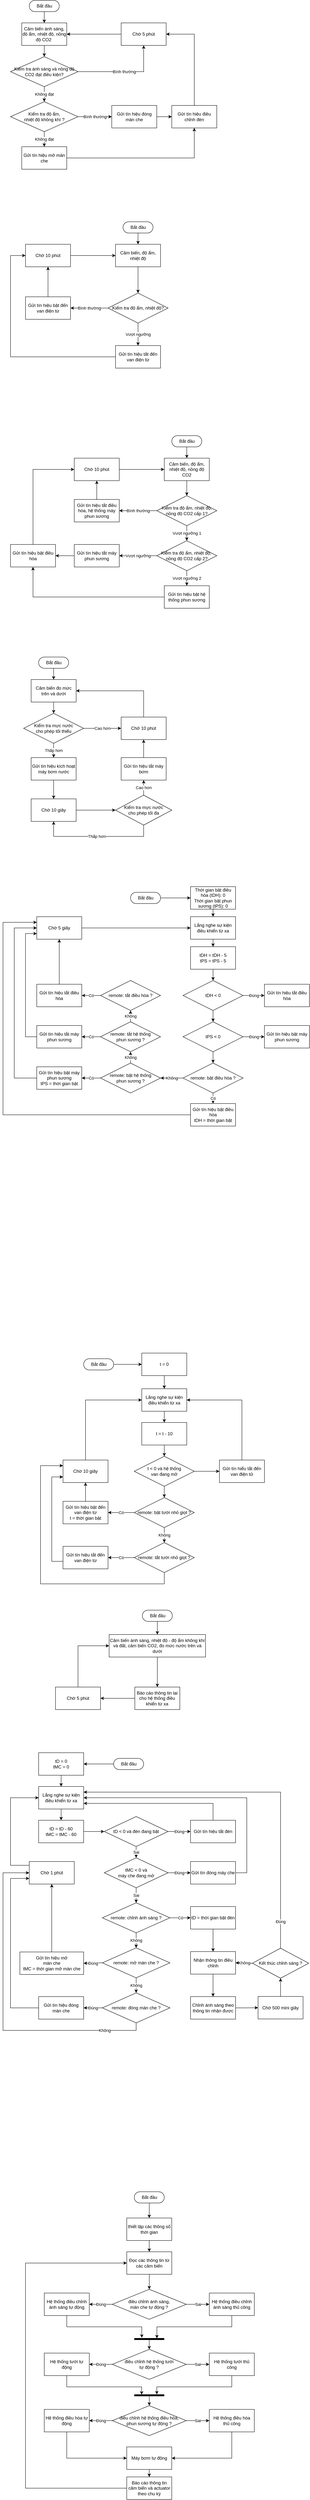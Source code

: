 <mxfile version="14.6.9" type="github">
  <diagram id="anuXyuavmqjR2wPOfA69" name="Page-1">
    <mxGraphModel dx="1021" dy="540" grid="1" gridSize="10" guides="1" tooltips="1" connect="1" arrows="1" fold="1" page="1" pageScale="1" pageWidth="827" pageHeight="1169" math="0" shadow="0">
      <root>
        <mxCell id="0" />
        <mxCell id="1" parent="0" />
        <mxCell id="B6U_4YluaV11gysAg7g0-4" value="" style="edgeStyle=orthogonalEdgeStyle;rounded=0;orthogonalLoop=1;jettySize=auto;html=1;" parent="1" source="B6U_4YluaV11gysAg7g0-2" target="B6U_4YluaV11gysAg7g0-3" edge="1">
          <mxGeometry relative="1" as="geometry" />
        </mxCell>
        <mxCell id="B6U_4YluaV11gysAg7g0-2" value="Bắt đầu" style="html=1;dashed=0;whitespace=wrap;shape=mxgraph.dfd.start" parent="1" vertex="1">
          <mxGeometry x="80" y="60" width="80" height="30" as="geometry" />
        </mxCell>
        <mxCell id="B6U_4YluaV11gysAg7g0-23" value="" style="edgeStyle=orthogonalEdgeStyle;rounded=0;orthogonalLoop=1;jettySize=auto;html=1;" parent="1" source="B6U_4YluaV11gysAg7g0-3" target="B6U_4YluaV11gysAg7g0-22" edge="1">
          <mxGeometry relative="1" as="geometry" />
        </mxCell>
        <mxCell id="B6U_4YluaV11gysAg7g0-3" value="Cảm biến ánh sáng, độ ẩm, nhiệt độ, nồng độ CO2&amp;nbsp;" style="whiteSpace=wrap;html=1;dashed=0;" parent="1" vertex="1">
          <mxGeometry x="60" y="120" width="120" height="60" as="geometry" />
        </mxCell>
        <mxCell id="B6U_4YluaV11gysAg7g0-16" value="Không đạt" style="edgeStyle=orthogonalEdgeStyle;rounded=0;orthogonalLoop=1;jettySize=auto;html=1;" parent="1" source="B6U_4YluaV11gysAg7g0-11" target="B6U_4YluaV11gysAg7g0-15" edge="1">
          <mxGeometry relative="1" as="geometry" />
        </mxCell>
        <mxCell id="odV56k7f0674jb8AGiHk-58" value="Bình thường" style="edgeStyle=orthogonalEdgeStyle;rounded=0;orthogonalLoop=1;jettySize=auto;html=1;" edge="1" parent="1" source="B6U_4YluaV11gysAg7g0-11" target="B6U_4YluaV11gysAg7g0-13">
          <mxGeometry relative="1" as="geometry" />
        </mxCell>
        <mxCell id="B6U_4YluaV11gysAg7g0-11" value="Kiểm tra độ ẩm, &lt;br&gt;nhiệt độ không khí ?" style="rhombus;whiteSpace=wrap;html=1;dashed=0;" parent="1" vertex="1">
          <mxGeometry x="30" y="330" width="180" height="80" as="geometry" />
        </mxCell>
        <mxCell id="odV56k7f0674jb8AGiHk-59" value="" style="edgeStyle=orthogonalEdgeStyle;rounded=0;orthogonalLoop=1;jettySize=auto;html=1;" edge="1" parent="1" source="B6U_4YluaV11gysAg7g0-13" target="B6U_4YluaV11gysAg7g0-24">
          <mxGeometry relative="1" as="geometry" />
        </mxCell>
        <mxCell id="B6U_4YluaV11gysAg7g0-13" value="Gửi tín hiệu đóng màn che" style="whiteSpace=wrap;html=1;dashed=0;" parent="1" vertex="1">
          <mxGeometry x="299.97" y="340" width="120" height="60" as="geometry" />
        </mxCell>
        <mxCell id="odV56k7f0674jb8AGiHk-55" style="edgeStyle=orthogonalEdgeStyle;rounded=0;orthogonalLoop=1;jettySize=auto;html=1;entryX=0.5;entryY=1;entryDx=0;entryDy=0;" edge="1" parent="1" source="B6U_4YluaV11gysAg7g0-15" target="B6U_4YluaV11gysAg7g0-24">
          <mxGeometry relative="1" as="geometry" />
        </mxCell>
        <mxCell id="B6U_4YluaV11gysAg7g0-15" value="Gửi tín hiệu mở màn che" style="whiteSpace=wrap;html=1;dashed=0;" parent="1" vertex="1">
          <mxGeometry x="60" y="450" width="120" height="60" as="geometry" />
        </mxCell>
        <mxCell id="B6U_4YluaV11gysAg7g0-29" value="Không đạt" style="edgeStyle=orthogonalEdgeStyle;rounded=0;orthogonalLoop=1;jettySize=auto;html=1;entryX=0.5;entryY=0;entryDx=0;entryDy=0;" parent="1" source="B6U_4YluaV11gysAg7g0-22" target="B6U_4YluaV11gysAg7g0-11" edge="1">
          <mxGeometry relative="1" as="geometry" />
        </mxCell>
        <mxCell id="odV56k7f0674jb8AGiHk-53" value="Bình thường" style="edgeStyle=orthogonalEdgeStyle;rounded=0;orthogonalLoop=1;jettySize=auto;html=1;" edge="1" parent="1" source="B6U_4YluaV11gysAg7g0-22" target="B6U_4YluaV11gysAg7g0-26">
          <mxGeometry relative="1" as="geometry">
            <Array as="points">
              <mxPoint x="385" y="250" />
            </Array>
          </mxGeometry>
        </mxCell>
        <mxCell id="B6U_4YluaV11gysAg7g0-22" value="Kiểm tra ánh sáng và&amp;nbsp;nồng độ CO2&amp;nbsp;đạt điều kiện?" style="rhombus;whiteSpace=wrap;html=1;dashed=0;" parent="1" vertex="1">
          <mxGeometry x="30" y="210" width="180" height="80" as="geometry" />
        </mxCell>
        <mxCell id="odV56k7f0674jb8AGiHk-60" style="edgeStyle=orthogonalEdgeStyle;rounded=0;orthogonalLoop=1;jettySize=auto;html=1;entryX=1;entryY=0.5;entryDx=0;entryDy=0;" edge="1" parent="1" source="B6U_4YluaV11gysAg7g0-24" target="B6U_4YluaV11gysAg7g0-26">
          <mxGeometry relative="1" as="geometry">
            <Array as="points">
              <mxPoint x="520" y="150" />
            </Array>
          </mxGeometry>
        </mxCell>
        <mxCell id="B6U_4YluaV11gysAg7g0-24" value="Gửi tín hiệu điều chỉnh đèn" style="whiteSpace=wrap;html=1;dashed=0;" parent="1" vertex="1">
          <mxGeometry x="459.97" y="340" width="120" height="60" as="geometry" />
        </mxCell>
        <mxCell id="B6U_4YluaV11gysAg7g0-28" style="edgeStyle=orthogonalEdgeStyle;rounded=0;orthogonalLoop=1;jettySize=auto;html=1;entryX=1;entryY=0.5;entryDx=0;entryDy=0;" parent="1" source="B6U_4YluaV11gysAg7g0-26" target="B6U_4YluaV11gysAg7g0-3" edge="1">
          <mxGeometry relative="1" as="geometry" />
        </mxCell>
        <mxCell id="B6U_4YluaV11gysAg7g0-26" value="Chờ 5 phút" style="whiteSpace=wrap;html=1;dashed=0;" parent="1" vertex="1">
          <mxGeometry x="325" y="120" width="120" height="60" as="geometry" />
        </mxCell>
        <mxCell id="B6U_4YluaV11gysAg7g0-37" value="" style="edgeStyle=orthogonalEdgeStyle;rounded=0;orthogonalLoop=1;jettySize=auto;html=1;" parent="1" source="B6U_4YluaV11gysAg7g0-38" target="B6U_4YluaV11gysAg7g0-40" edge="1">
          <mxGeometry relative="1" as="geometry" />
        </mxCell>
        <mxCell id="B6U_4YluaV11gysAg7g0-38" value="Bắt đầu" style="html=1;dashed=0;whitespace=wrap;shape=mxgraph.dfd.start" parent="1" vertex="1">
          <mxGeometry x="330" y="650" width="80" height="30" as="geometry" />
        </mxCell>
        <mxCell id="B6U_4YluaV11gysAg7g0-39" value="" style="edgeStyle=orthogonalEdgeStyle;rounded=0;orthogonalLoop=1;jettySize=auto;html=1;" parent="1" source="B6U_4YluaV11gysAg7g0-40" target="B6U_4YluaV11gysAg7g0-50" edge="1">
          <mxGeometry relative="1" as="geometry" />
        </mxCell>
        <mxCell id="B6U_4YluaV11gysAg7g0-40" value="Cảm biến, độ ẩm, nhiệt độ" style="whiteSpace=wrap;html=1;dashed=0;" parent="1" vertex="1">
          <mxGeometry x="310" y="710" width="120" height="60" as="geometry" />
        </mxCell>
        <mxCell id="B6U_4YluaV11gysAg7g0-58" value="Vượt ngưỡng" style="edgeStyle=orthogonalEdgeStyle;rounded=0;orthogonalLoop=1;jettySize=auto;html=1;" parent="1" source="B6U_4YluaV11gysAg7g0-50" target="B6U_4YluaV11gysAg7g0-57" edge="1">
          <mxGeometry relative="1" as="geometry" />
        </mxCell>
        <mxCell id="B6U_4YluaV11gysAg7g0-63" value="Bình thường" style="edgeStyle=orthogonalEdgeStyle;rounded=0;orthogonalLoop=1;jettySize=auto;html=1;" parent="1" source="B6U_4YluaV11gysAg7g0-50" target="B6U_4YluaV11gysAg7g0-62" edge="1">
          <mxGeometry relative="1" as="geometry" />
        </mxCell>
        <mxCell id="B6U_4YluaV11gysAg7g0-50" value="Kiểm tra độ ẩm, nhiệt độ?" style="rhombus;whiteSpace=wrap;html=1;dashed=0;" parent="1" vertex="1">
          <mxGeometry x="290" y="840" width="160" height="80" as="geometry" />
        </mxCell>
        <mxCell id="B6U_4YluaV11gysAg7g0-64" style="edgeStyle=orthogonalEdgeStyle;rounded=0;orthogonalLoop=1;jettySize=auto;html=1;entryX=0;entryY=0.5;entryDx=0;entryDy=0;" parent="1" source="B6U_4YluaV11gysAg7g0-57" target="B6U_4YluaV11gysAg7g0-59" edge="1">
          <mxGeometry relative="1" as="geometry">
            <Array as="points">
              <mxPoint x="30" y="1010" />
              <mxPoint x="30" y="740" />
            </Array>
          </mxGeometry>
        </mxCell>
        <mxCell id="B6U_4YluaV11gysAg7g0-57" value="Gửi tín hiệu tắt đến van điện từ" style="whiteSpace=wrap;html=1;dashed=0;" parent="1" vertex="1">
          <mxGeometry x="310" y="980" width="120" height="60" as="geometry" />
        </mxCell>
        <mxCell id="B6U_4YluaV11gysAg7g0-61" style="edgeStyle=orthogonalEdgeStyle;rounded=0;orthogonalLoop=1;jettySize=auto;html=1;entryX=0;entryY=0.5;entryDx=0;entryDy=0;" parent="1" source="B6U_4YluaV11gysAg7g0-59" target="B6U_4YluaV11gysAg7g0-40" edge="1">
          <mxGeometry relative="1" as="geometry">
            <Array as="points">
              <mxPoint x="170" y="740" />
            </Array>
          </mxGeometry>
        </mxCell>
        <mxCell id="B6U_4YluaV11gysAg7g0-59" value="Chờ 10 phút" style="whiteSpace=wrap;html=1;dashed=0;" parent="1" vertex="1">
          <mxGeometry x="70" y="710" width="120" height="60" as="geometry" />
        </mxCell>
        <mxCell id="B6U_4YluaV11gysAg7g0-65" style="edgeStyle=orthogonalEdgeStyle;rounded=0;orthogonalLoop=1;jettySize=auto;html=1;entryX=0.5;entryY=1;entryDx=0;entryDy=0;" parent="1" source="B6U_4YluaV11gysAg7g0-62" target="B6U_4YluaV11gysAg7g0-59" edge="1">
          <mxGeometry relative="1" as="geometry" />
        </mxCell>
        <mxCell id="B6U_4YluaV11gysAg7g0-62" value="Gửi tín hiệu bật đến van điện từ" style="whiteSpace=wrap;html=1;dashed=0;" parent="1" vertex="1">
          <mxGeometry x="70" y="850" width="120" height="60" as="geometry" />
        </mxCell>
        <mxCell id="B6U_4YluaV11gysAg7g0-66" value="" style="edgeStyle=orthogonalEdgeStyle;rounded=0;orthogonalLoop=1;jettySize=auto;html=1;" parent="1" source="B6U_4YluaV11gysAg7g0-67" target="B6U_4YluaV11gysAg7g0-69" edge="1">
          <mxGeometry relative="1" as="geometry" />
        </mxCell>
        <mxCell id="B6U_4YluaV11gysAg7g0-67" value="Bắt đầu" style="html=1;dashed=0;whitespace=wrap;shape=mxgraph.dfd.start" parent="1" vertex="1">
          <mxGeometry x="460" y="1220" width="80" height="30" as="geometry" />
        </mxCell>
        <mxCell id="B6U_4YluaV11gysAg7g0-68" value="" style="edgeStyle=orthogonalEdgeStyle;rounded=0;orthogonalLoop=1;jettySize=auto;html=1;" parent="1" source="B6U_4YluaV11gysAg7g0-69" target="B6U_4YluaV11gysAg7g0-72" edge="1">
          <mxGeometry relative="1" as="geometry" />
        </mxCell>
        <mxCell id="B6U_4YluaV11gysAg7g0-69" value="Cảm biến, độ ẩm, nhiệt độ, nồng độ CO2" style="whiteSpace=wrap;html=1;dashed=0;" parent="1" vertex="1">
          <mxGeometry x="440" y="1280" width="120" height="60" as="geometry" />
        </mxCell>
        <mxCell id="B6U_4YluaV11gysAg7g0-80" value="Vượt ngưỡng 1" style="edgeStyle=orthogonalEdgeStyle;rounded=0;orthogonalLoop=1;jettySize=auto;html=1;" parent="1" source="B6U_4YluaV11gysAg7g0-72" target="B6U_4YluaV11gysAg7g0-79" edge="1">
          <mxGeometry relative="1" as="geometry" />
        </mxCell>
        <mxCell id="B6U_4YluaV11gysAg7g0-94" value="Bình thường" style="edgeStyle=orthogonalEdgeStyle;rounded=0;orthogonalLoop=1;jettySize=auto;html=1;" parent="1" source="B6U_4YluaV11gysAg7g0-72" target="B6U_4YluaV11gysAg7g0-93" edge="1">
          <mxGeometry relative="1" as="geometry" />
        </mxCell>
        <mxCell id="B6U_4YluaV11gysAg7g0-72" value="Kiểm tra độ ẩm, nhiệt độ,&lt;br&gt;nồng độ CO2 cấp 1?" style="rhombus;whiteSpace=wrap;html=1;dashed=0;" parent="1" vertex="1">
          <mxGeometry x="420" y="1380" width="160" height="80" as="geometry" />
        </mxCell>
        <mxCell id="B6U_4YluaV11gysAg7g0-89" value="Vượt ngưỡng 2" style="edgeStyle=orthogonalEdgeStyle;rounded=0;orthogonalLoop=1;jettySize=auto;html=1;" parent="1" source="B6U_4YluaV11gysAg7g0-79" target="B6U_4YluaV11gysAg7g0-88" edge="1">
          <mxGeometry relative="1" as="geometry" />
        </mxCell>
        <mxCell id="B6U_4YluaV11gysAg7g0-102" value="Vượt ngưỡng" style="edgeStyle=orthogonalEdgeStyle;rounded=0;orthogonalLoop=1;jettySize=auto;html=1;" parent="1" source="B6U_4YluaV11gysAg7g0-79" target="B6U_4YluaV11gysAg7g0-101" edge="1">
          <mxGeometry relative="1" as="geometry" />
        </mxCell>
        <mxCell id="B6U_4YluaV11gysAg7g0-79" value="Kiểm tra độ ẩm, nhiệt độ,&amp;nbsp;&lt;br&gt;nồng độ CO2&amp;nbsp;cấp 2?" style="rhombus;whiteSpace=wrap;html=1;dashed=0;" parent="1" vertex="1">
          <mxGeometry x="420" y="1500" width="160" height="80" as="geometry" />
        </mxCell>
        <mxCell id="B6U_4YluaV11gysAg7g0-100" style="edgeStyle=orthogonalEdgeStyle;rounded=0;orthogonalLoop=1;jettySize=auto;html=1;entryX=0;entryY=0.5;entryDx=0;entryDy=0;" parent="1" source="B6U_4YluaV11gysAg7g0-81" target="B6U_4YluaV11gysAg7g0-97" edge="1">
          <mxGeometry relative="1" as="geometry">
            <Array as="points">
              <mxPoint x="90" y="1310" />
            </Array>
          </mxGeometry>
        </mxCell>
        <mxCell id="B6U_4YluaV11gysAg7g0-81" value="Gửi tín hiệu bật điều hòa" style="whiteSpace=wrap;html=1;dashed=0;" parent="1" vertex="1">
          <mxGeometry x="30" y="1510" width="120" height="60" as="geometry" />
        </mxCell>
        <mxCell id="B6U_4YluaV11gysAg7g0-90" style="edgeStyle=orthogonalEdgeStyle;rounded=0;orthogonalLoop=1;jettySize=auto;html=1;entryX=0.5;entryY=1;entryDx=0;entryDy=0;" parent="1" source="B6U_4YluaV11gysAg7g0-88" target="B6U_4YluaV11gysAg7g0-81" edge="1">
          <mxGeometry relative="1" as="geometry" />
        </mxCell>
        <mxCell id="B6U_4YluaV11gysAg7g0-88" value="Gửi tín hiệu bật hệ thống phun sương" style="whiteSpace=wrap;html=1;dashed=0;" parent="1" vertex="1">
          <mxGeometry x="440" y="1620" width="120" height="60" as="geometry" />
        </mxCell>
        <mxCell id="B6U_4YluaV11gysAg7g0-98" value="" style="edgeStyle=orthogonalEdgeStyle;rounded=0;orthogonalLoop=1;jettySize=auto;html=1;" parent="1" source="B6U_4YluaV11gysAg7g0-93" target="B6U_4YluaV11gysAg7g0-97" edge="1">
          <mxGeometry relative="1" as="geometry" />
        </mxCell>
        <mxCell id="B6U_4YluaV11gysAg7g0-93" value="Gửi tín hiệu tắt điều hòa, hệ thống máy phun sương" style="whiteSpace=wrap;html=1;dashed=0;" parent="1" vertex="1">
          <mxGeometry x="200" y="1390" width="120" height="60" as="geometry" />
        </mxCell>
        <mxCell id="B6U_4YluaV11gysAg7g0-99" style="edgeStyle=orthogonalEdgeStyle;rounded=0;orthogonalLoop=1;jettySize=auto;html=1;entryX=0;entryY=0.5;entryDx=0;entryDy=0;" parent="1" source="B6U_4YluaV11gysAg7g0-97" target="B6U_4YluaV11gysAg7g0-69" edge="1">
          <mxGeometry relative="1" as="geometry" />
        </mxCell>
        <mxCell id="B6U_4YluaV11gysAg7g0-97" value="Chờ 10 phút" style="whiteSpace=wrap;html=1;dashed=0;" parent="1" vertex="1">
          <mxGeometry x="200" y="1280" width="120" height="60" as="geometry" />
        </mxCell>
        <mxCell id="B6U_4YluaV11gysAg7g0-103" style="edgeStyle=orthogonalEdgeStyle;rounded=0;orthogonalLoop=1;jettySize=auto;html=1;entryX=1;entryY=0.5;entryDx=0;entryDy=0;" parent="1" source="B6U_4YluaV11gysAg7g0-101" target="B6U_4YluaV11gysAg7g0-81" edge="1">
          <mxGeometry relative="1" as="geometry" />
        </mxCell>
        <mxCell id="B6U_4YluaV11gysAg7g0-101" value="&lt;span&gt;Gửi tín hiệu tắt máy phun sương&lt;/span&gt;" style="whiteSpace=wrap;html=1;dashed=0;" parent="1" vertex="1">
          <mxGeometry x="200" y="1510" width="120" height="60" as="geometry" />
        </mxCell>
        <mxCell id="B6U_4YluaV11gysAg7g0-104" value="" style="edgeStyle=orthogonalEdgeStyle;rounded=0;orthogonalLoop=1;jettySize=auto;html=1;" parent="1" source="B6U_4YluaV11gysAg7g0-105" target="B6U_4YluaV11gysAg7g0-107" edge="1">
          <mxGeometry relative="1" as="geometry" />
        </mxCell>
        <mxCell id="B6U_4YluaV11gysAg7g0-105" value="Bắt đầu" style="html=1;dashed=0;whitespace=wrap;shape=mxgraph.dfd.start" parent="1" vertex="1">
          <mxGeometry x="105" y="1810" width="80" height="30" as="geometry" />
        </mxCell>
        <mxCell id="B6U_4YluaV11gysAg7g0-106" value="" style="edgeStyle=orthogonalEdgeStyle;rounded=0;orthogonalLoop=1;jettySize=auto;html=1;" parent="1" source="B6U_4YluaV11gysAg7g0-107" target="B6U_4YluaV11gysAg7g0-110" edge="1">
          <mxGeometry relative="1" as="geometry" />
        </mxCell>
        <mxCell id="B6U_4YluaV11gysAg7g0-107" value="Cảm biến đo mức trên và dưới" style="whiteSpace=wrap;html=1;dashed=0;" parent="1" vertex="1">
          <mxGeometry x="85" y="1870" width="120" height="60" as="geometry" />
        </mxCell>
        <mxCell id="B6U_4YluaV11gysAg7g0-125" value="Thấp hơn" style="edgeStyle=orthogonalEdgeStyle;rounded=0;orthogonalLoop=1;jettySize=auto;html=1;" parent="1" source="B6U_4YluaV11gysAg7g0-110" target="B6U_4YluaV11gysAg7g0-124" edge="1">
          <mxGeometry relative="1" as="geometry" />
        </mxCell>
        <mxCell id="B6U_4YluaV11gysAg7g0-135" value="Cao hơn" style="edgeStyle=orthogonalEdgeStyle;rounded=0;orthogonalLoop=1;jettySize=auto;html=1;" parent="1" source="B6U_4YluaV11gysAg7g0-110" target="B6U_4YluaV11gysAg7g0-134" edge="1">
          <mxGeometry relative="1" as="geometry" />
        </mxCell>
        <mxCell id="B6U_4YluaV11gysAg7g0-110" value="Kiểm tra mực nước &lt;br&gt;cho phép tối thiểu" style="rhombus;whiteSpace=wrap;html=1;dashed=0;" parent="1" vertex="1">
          <mxGeometry x="65" y="1960" width="160" height="80" as="geometry" />
        </mxCell>
        <mxCell id="B6U_4YluaV11gysAg7g0-127" value="" style="edgeStyle=orthogonalEdgeStyle;rounded=0;orthogonalLoop=1;jettySize=auto;html=1;" parent="1" source="B6U_4YluaV11gysAg7g0-124" target="B6U_4YluaV11gysAg7g0-126" edge="1">
          <mxGeometry relative="1" as="geometry" />
        </mxCell>
        <mxCell id="B6U_4YluaV11gysAg7g0-124" value="Gửi tín hiệu kích hoạt máy bơm nước" style="whiteSpace=wrap;html=1;dashed=0;" parent="1" vertex="1">
          <mxGeometry x="85" y="2078" width="120" height="60" as="geometry" />
        </mxCell>
        <mxCell id="B6U_4YluaV11gysAg7g0-129" value="" style="edgeStyle=orthogonalEdgeStyle;rounded=0;orthogonalLoop=1;jettySize=auto;html=1;" parent="1" source="B6U_4YluaV11gysAg7g0-126" target="B6U_4YluaV11gysAg7g0-128" edge="1">
          <mxGeometry relative="1" as="geometry" />
        </mxCell>
        <mxCell id="B6U_4YluaV11gysAg7g0-126" value="Chờ 10 giây" style="whiteSpace=wrap;html=1;dashed=0;" parent="1" vertex="1">
          <mxGeometry x="85" y="2188" width="120" height="60" as="geometry" />
        </mxCell>
        <mxCell id="B6U_4YluaV11gysAg7g0-130" value="Thấp hơn" style="edgeStyle=orthogonalEdgeStyle;rounded=0;orthogonalLoop=1;jettySize=auto;html=1;entryX=0.5;entryY=1;entryDx=0;entryDy=0;" parent="1" source="B6U_4YluaV11gysAg7g0-128" target="B6U_4YluaV11gysAg7g0-126" edge="1">
          <mxGeometry relative="1" as="geometry">
            <Array as="points">
              <mxPoint x="385" y="2288" />
              <mxPoint x="145" y="2288" />
            </Array>
          </mxGeometry>
        </mxCell>
        <mxCell id="B6U_4YluaV11gysAg7g0-132" value="Cao hơn" style="edgeStyle=orthogonalEdgeStyle;rounded=0;orthogonalLoop=1;jettySize=auto;html=1;" parent="1" source="B6U_4YluaV11gysAg7g0-128" target="B6U_4YluaV11gysAg7g0-131" edge="1">
          <mxGeometry relative="1" as="geometry" />
        </mxCell>
        <mxCell id="B6U_4YluaV11gysAg7g0-128" value="Kiểm tra mực nước&lt;br&gt;cho phép tối đa" style="rhombus;whiteSpace=wrap;html=1;dashed=0;" parent="1" vertex="1">
          <mxGeometry x="310" y="2178" width="150" height="80" as="geometry" />
        </mxCell>
        <mxCell id="B6U_4YluaV11gysAg7g0-136" style="edgeStyle=orthogonalEdgeStyle;rounded=0;orthogonalLoop=1;jettySize=auto;html=1;entryX=0.5;entryY=1;entryDx=0;entryDy=0;" parent="1" source="B6U_4YluaV11gysAg7g0-131" target="B6U_4YluaV11gysAg7g0-134" edge="1">
          <mxGeometry relative="1" as="geometry" />
        </mxCell>
        <mxCell id="B6U_4YluaV11gysAg7g0-131" value="Gửi tín hiệu tắt máy bơm" style="whiteSpace=wrap;html=1;dashed=0;" parent="1" vertex="1">
          <mxGeometry x="325" y="2078" width="120" height="60" as="geometry" />
        </mxCell>
        <mxCell id="B6U_4YluaV11gysAg7g0-137" style="edgeStyle=orthogonalEdgeStyle;rounded=0;orthogonalLoop=1;jettySize=auto;html=1;entryX=1;entryY=0.5;entryDx=0;entryDy=0;" parent="1" source="B6U_4YluaV11gysAg7g0-134" target="B6U_4YluaV11gysAg7g0-107" edge="1">
          <mxGeometry relative="1" as="geometry">
            <Array as="points">
              <mxPoint x="385" y="1900" />
            </Array>
          </mxGeometry>
        </mxCell>
        <mxCell id="B6U_4YluaV11gysAg7g0-134" value="Chở 10 phút" style="whiteSpace=wrap;html=1;dashed=0;" parent="1" vertex="1">
          <mxGeometry x="325" y="1970" width="120" height="60" as="geometry" />
        </mxCell>
        <mxCell id="B6U_4YluaV11gysAg7g0-191" style="edgeStyle=orthogonalEdgeStyle;rounded=0;orthogonalLoop=1;jettySize=auto;html=1;entryX=0;entryY=0.5;entryDx=0;entryDy=0;" parent="1" source="B6U_4YluaV11gysAg7g0-157" target="B6U_4YluaV11gysAg7g0-187" edge="1">
          <mxGeometry relative="1" as="geometry">
            <mxPoint x="500" y="2452" as="targetPoint" />
          </mxGeometry>
        </mxCell>
        <mxCell id="B6U_4YluaV11gysAg7g0-157" value="Bắt đầu" style="html=1;dashed=0;whitespace=wrap;shape=mxgraph.dfd.start" parent="1" vertex="1">
          <mxGeometry x="350" y="2437" width="80" height="30" as="geometry" />
        </mxCell>
        <mxCell id="B6U_4YluaV11gysAg7g0-198" value="" style="edgeStyle=orthogonalEdgeStyle;rounded=0;orthogonalLoop=1;jettySize=auto;html=1;" parent="1" source="B6U_4YluaV11gysAg7g0-159" target="B6U_4YluaV11gysAg7g0-197" edge="1">
          <mxGeometry relative="1" as="geometry" />
        </mxCell>
        <mxCell id="B6U_4YluaV11gysAg7g0-159" value="Lắng nghe sự kiện điều khiển từ xa" style="whiteSpace=wrap;html=1;dashed=0;" parent="1" vertex="1">
          <mxGeometry x="510" y="2502" width="120" height="60" as="geometry" />
        </mxCell>
        <mxCell id="B6U_4YluaV11gysAg7g0-160" value="Không" style="edgeStyle=orthogonalEdgeStyle;rounded=0;orthogonalLoop=1;jettySize=auto;html=1;" parent="1" source="B6U_4YluaV11gysAg7g0-162" target="B6U_4YluaV11gysAg7g0-165" edge="1">
          <mxGeometry relative="1" as="geometry" />
        </mxCell>
        <mxCell id="B6U_4YluaV11gysAg7g0-161" value="Có" style="edgeStyle=orthogonalEdgeStyle;rounded=0;orthogonalLoop=1;jettySize=auto;html=1;" parent="1" source="B6U_4YluaV11gysAg7g0-162" target="B6U_4YluaV11gysAg7g0-171" edge="1">
          <mxGeometry relative="1" as="geometry" />
        </mxCell>
        <mxCell id="B6U_4YluaV11gysAg7g0-162" value="remote: bật điều hòa ?" style="rhombus;whiteSpace=wrap;html=1;dashed=0;" parent="1" vertex="1">
          <mxGeometry x="490" y="2892" width="160" height="80" as="geometry" />
        </mxCell>
        <mxCell id="B6U_4YluaV11gysAg7g0-164" value="Có" style="edgeStyle=orthogonalEdgeStyle;rounded=0;orthogonalLoop=1;jettySize=auto;html=1;" parent="1" source="B6U_4YluaV11gysAg7g0-165" target="B6U_4YluaV11gysAg7g0-175" edge="1">
          <mxGeometry relative="1" as="geometry" />
        </mxCell>
        <mxCell id="B6U_4YluaV11gysAg7g0-178" value="Không" style="edgeStyle=orthogonalEdgeStyle;rounded=0;orthogonalLoop=1;jettySize=auto;html=1;" parent="1" source="B6U_4YluaV11gysAg7g0-165" target="B6U_4YluaV11gysAg7g0-177" edge="1">
          <mxGeometry relative="1" as="geometry" />
        </mxCell>
        <mxCell id="B6U_4YluaV11gysAg7g0-165" value="remote: bật hệ thống &lt;br&gt;phun sương ?" style="rhombus;whiteSpace=wrap;html=1;dashed=0;" parent="1" vertex="1">
          <mxGeometry x="270" y="2892" width="160" height="80" as="geometry" />
        </mxCell>
        <mxCell id="B6U_4YluaV11gysAg7g0-211" style="edgeStyle=orthogonalEdgeStyle;rounded=0;orthogonalLoop=1;jettySize=auto;html=1;entryX=0;entryY=0.25;entryDx=0;entryDy=0;" parent="1" source="B6U_4YluaV11gysAg7g0-171" target="B6U_4YluaV11gysAg7g0-173" edge="1">
          <mxGeometry relative="1" as="geometry">
            <Array as="points">
              <mxPoint x="10" y="3030" />
              <mxPoint x="10" y="2517" />
            </Array>
          </mxGeometry>
        </mxCell>
        <mxCell id="B6U_4YluaV11gysAg7g0-171" value="Gửi tín hiệu bật điều hòa&lt;br&gt;tDH = thời gian bật" style="whiteSpace=wrap;html=1;dashed=0;" parent="1" vertex="1">
          <mxGeometry x="510" y="3000" width="120" height="60" as="geometry" />
        </mxCell>
        <mxCell id="B6U_4YluaV11gysAg7g0-172" style="edgeStyle=orthogonalEdgeStyle;rounded=0;orthogonalLoop=1;jettySize=auto;html=1;entryX=0;entryY=0.5;entryDx=0;entryDy=0;" parent="1" source="B6U_4YluaV11gysAg7g0-173" target="B6U_4YluaV11gysAg7g0-159" edge="1">
          <mxGeometry relative="1" as="geometry" />
        </mxCell>
        <mxCell id="B6U_4YluaV11gysAg7g0-173" value="Chờ 5 giây" style="whiteSpace=wrap;html=1;dashed=0;" parent="1" vertex="1">
          <mxGeometry x="100" y="2502" width="120" height="60" as="geometry" />
        </mxCell>
        <mxCell id="B6U_4YluaV11gysAg7g0-210" style="edgeStyle=orthogonalEdgeStyle;rounded=0;orthogonalLoop=1;jettySize=auto;html=1;entryX=0;entryY=0.5;entryDx=0;entryDy=0;" parent="1" source="B6U_4YluaV11gysAg7g0-175" target="B6U_4YluaV11gysAg7g0-173" edge="1">
          <mxGeometry relative="1" as="geometry">
            <Array as="points">
              <mxPoint x="40" y="2932" />
              <mxPoint x="40" y="2532" />
            </Array>
          </mxGeometry>
        </mxCell>
        <mxCell id="B6U_4YluaV11gysAg7g0-175" value="&lt;span&gt;Gửi tín hiệu bật máy phun sương&lt;br&gt;tPS = thời gian bật&lt;br&gt;&lt;/span&gt;" style="whiteSpace=wrap;html=1;dashed=0;" parent="1" vertex="1">
          <mxGeometry x="100" y="2902" width="120" height="60" as="geometry" />
        </mxCell>
        <mxCell id="B6U_4YluaV11gysAg7g0-180" value="Có" style="edgeStyle=orthogonalEdgeStyle;rounded=0;orthogonalLoop=1;jettySize=auto;html=1;" parent="1" source="B6U_4YluaV11gysAg7g0-177" target="B6U_4YluaV11gysAg7g0-179" edge="1">
          <mxGeometry relative="1" as="geometry" />
        </mxCell>
        <mxCell id="B6U_4YluaV11gysAg7g0-183" value="Không" style="edgeStyle=orthogonalEdgeStyle;rounded=0;orthogonalLoop=1;jettySize=auto;html=1;" parent="1" source="B6U_4YluaV11gysAg7g0-177" target="B6U_4YluaV11gysAg7g0-182" edge="1">
          <mxGeometry relative="1" as="geometry" />
        </mxCell>
        <mxCell id="B6U_4YluaV11gysAg7g0-177" value="remote: tắt hệ thống &lt;br&gt;phun sương ?" style="rhombus;whiteSpace=wrap;html=1;dashed=0;" parent="1" vertex="1">
          <mxGeometry x="270" y="2782" width="160" height="80" as="geometry" />
        </mxCell>
        <mxCell id="B6U_4YluaV11gysAg7g0-209" style="edgeStyle=orthogonalEdgeStyle;rounded=0;orthogonalLoop=1;jettySize=auto;html=1;entryX=0;entryY=0.75;entryDx=0;entryDy=0;" parent="1" source="B6U_4YluaV11gysAg7g0-179" target="B6U_4YluaV11gysAg7g0-173" edge="1">
          <mxGeometry relative="1" as="geometry">
            <Array as="points">
              <mxPoint x="70" y="2822" />
              <mxPoint x="70" y="2547" />
            </Array>
          </mxGeometry>
        </mxCell>
        <mxCell id="B6U_4YluaV11gysAg7g0-179" value="&lt;span&gt;Gửi tín hiệu tắt máy phun sương&lt;/span&gt;" style="whiteSpace=wrap;html=1;dashed=0;" parent="1" vertex="1">
          <mxGeometry x="100" y="2792" width="120" height="60" as="geometry" />
        </mxCell>
        <mxCell id="B6U_4YluaV11gysAg7g0-185" value="Có" style="edgeStyle=orthogonalEdgeStyle;rounded=0;orthogonalLoop=1;jettySize=auto;html=1;" parent="1" source="B6U_4YluaV11gysAg7g0-182" target="B6U_4YluaV11gysAg7g0-184" edge="1">
          <mxGeometry relative="1" as="geometry" />
        </mxCell>
        <mxCell id="B6U_4YluaV11gysAg7g0-182" value="remote: tắt điều hòa&amp;nbsp;?" style="rhombus;whiteSpace=wrap;html=1;dashed=0;" parent="1" vertex="1">
          <mxGeometry x="270" y="2672" width="160" height="80" as="geometry" />
        </mxCell>
        <mxCell id="B6U_4YluaV11gysAg7g0-212" value="" style="edgeStyle=orthogonalEdgeStyle;rounded=0;orthogonalLoop=1;jettySize=auto;html=1;" parent="1" source="B6U_4YluaV11gysAg7g0-184" target="B6U_4YluaV11gysAg7g0-173" edge="1">
          <mxGeometry relative="1" as="geometry" />
        </mxCell>
        <mxCell id="B6U_4YluaV11gysAg7g0-184" value="Gửi tín hiệu tắt điều hòa" style="whiteSpace=wrap;html=1;dashed=0;" parent="1" vertex="1">
          <mxGeometry x="100" y="2682" width="120" height="60" as="geometry" />
        </mxCell>
        <mxCell id="B6U_4YluaV11gysAg7g0-192" style="edgeStyle=orthogonalEdgeStyle;rounded=0;orthogonalLoop=1;jettySize=auto;html=1;entryX=0.5;entryY=0;entryDx=0;entryDy=0;" parent="1" source="B6U_4YluaV11gysAg7g0-187" target="B6U_4YluaV11gysAg7g0-159" edge="1">
          <mxGeometry relative="1" as="geometry" />
        </mxCell>
        <mxCell id="B6U_4YluaV11gysAg7g0-187" value="Thời gian bật điều hòa (tDH): 0&lt;br&gt;Thời gian bật phun sương (tPS): 0" style="whiteSpace=wrap;html=1;dashed=0;" parent="1" vertex="1">
          <mxGeometry x="510" y="2422" width="120" height="60" as="geometry" />
        </mxCell>
        <mxCell id="B6U_4YluaV11gysAg7g0-200" value="" style="edgeStyle=orthogonalEdgeStyle;rounded=0;orthogonalLoop=1;jettySize=auto;html=1;" parent="1" source="B6U_4YluaV11gysAg7g0-197" target="B6U_4YluaV11gysAg7g0-199" edge="1">
          <mxGeometry relative="1" as="geometry" />
        </mxCell>
        <mxCell id="B6U_4YluaV11gysAg7g0-197" value="tDH = tDH - 5&lt;br&gt;tPS = tPS - 5" style="whiteSpace=wrap;html=1;dashed=0;" parent="1" vertex="1">
          <mxGeometry x="510" y="2582" width="120" height="60" as="geometry" />
        </mxCell>
        <mxCell id="B6U_4YluaV11gysAg7g0-202" value="Đúng" style="edgeStyle=orthogonalEdgeStyle;rounded=0;orthogonalLoop=1;jettySize=auto;html=1;" parent="1" source="B6U_4YluaV11gysAg7g0-199" target="B6U_4YluaV11gysAg7g0-201" edge="1">
          <mxGeometry relative="1" as="geometry" />
        </mxCell>
        <mxCell id="B6U_4YluaV11gysAg7g0-204" value="" style="edgeStyle=orthogonalEdgeStyle;rounded=0;orthogonalLoop=1;jettySize=auto;html=1;" parent="1" source="B6U_4YluaV11gysAg7g0-199" target="B6U_4YluaV11gysAg7g0-203" edge="1">
          <mxGeometry relative="1" as="geometry" />
        </mxCell>
        <mxCell id="B6U_4YluaV11gysAg7g0-199" value="tDH &amp;lt; 0" style="rhombus;whiteSpace=wrap;html=1;dashed=0;" parent="1" vertex="1">
          <mxGeometry x="490" y="2672" width="160" height="80" as="geometry" />
        </mxCell>
        <mxCell id="B6U_4YluaV11gysAg7g0-201" value="&lt;span&gt;Gửi tín hiệu tắt điều hòa&lt;/span&gt;" style="whiteSpace=wrap;html=1;dashed=0;" parent="1" vertex="1">
          <mxGeometry x="707" y="2682" width="120" height="60" as="geometry" />
        </mxCell>
        <mxCell id="B6U_4YluaV11gysAg7g0-206" value="Đúng" style="edgeStyle=orthogonalEdgeStyle;rounded=0;orthogonalLoop=1;jettySize=auto;html=1;" parent="1" source="B6U_4YluaV11gysAg7g0-203" target="B6U_4YluaV11gysAg7g0-205" edge="1">
          <mxGeometry relative="1" as="geometry" />
        </mxCell>
        <mxCell id="B6U_4YluaV11gysAg7g0-207" value="" style="edgeStyle=orthogonalEdgeStyle;rounded=0;orthogonalLoop=1;jettySize=auto;html=1;" parent="1" source="B6U_4YluaV11gysAg7g0-203" target="B6U_4YluaV11gysAg7g0-162" edge="1">
          <mxGeometry relative="1" as="geometry" />
        </mxCell>
        <mxCell id="B6U_4YluaV11gysAg7g0-203" value="tPS &amp;lt; 0" style="rhombus;whiteSpace=wrap;html=1;dashed=0;" parent="1" vertex="1">
          <mxGeometry x="490" y="2782" width="160" height="80" as="geometry" />
        </mxCell>
        <mxCell id="B6U_4YluaV11gysAg7g0-205" value="&lt;span&gt;Gửi tín hiệu bật máy phun sương&lt;/span&gt;" style="whiteSpace=wrap;html=1;dashed=0;" parent="1" vertex="1">
          <mxGeometry x="707" y="2792" width="120" height="60" as="geometry" />
        </mxCell>
        <mxCell id="odV56k7f0674jb8AGiHk-12" value="" style="edgeStyle=orthogonalEdgeStyle;rounded=0;orthogonalLoop=1;jettySize=auto;html=1;" edge="1" parent="1" source="B6U_4YluaV11gysAg7g0-214" target="odV56k7f0674jb8AGiHk-11">
          <mxGeometry relative="1" as="geometry" />
        </mxCell>
        <mxCell id="B6U_4YluaV11gysAg7g0-214" value="Bắt đầu" style="html=1;dashed=0;whitespace=wrap;shape=mxgraph.dfd.start" parent="1" vertex="1">
          <mxGeometry x="225" y="3680" width="80" height="30" as="geometry" />
        </mxCell>
        <mxCell id="odV56k7f0674jb8AGiHk-15" value="" style="edgeStyle=orthogonalEdgeStyle;rounded=0;orthogonalLoop=1;jettySize=auto;html=1;" edge="1" parent="1" source="B6U_4YluaV11gysAg7g0-216" target="odV56k7f0674jb8AGiHk-14">
          <mxGeometry relative="1" as="geometry" />
        </mxCell>
        <mxCell id="B6U_4YluaV11gysAg7g0-216" value="Lắng nghe sự kiện điều khiển từ xa" style="whiteSpace=wrap;html=1;dashed=0;" parent="1" vertex="1">
          <mxGeometry x="379.97" y="3760" width="120" height="60" as="geometry" />
        </mxCell>
        <mxCell id="B6U_4YluaV11gysAg7g0-218" value="Có" style="edgeStyle=orthogonalEdgeStyle;rounded=0;orthogonalLoop=1;jettySize=auto;html=1;" parent="1" source="B6U_4YluaV11gysAg7g0-219" target="B6U_4YluaV11gysAg7g0-225" edge="1">
          <mxGeometry relative="1" as="geometry" />
        </mxCell>
        <mxCell id="odV56k7f0674jb8AGiHk-2" value="Không" style="edgeStyle=orthogonalEdgeStyle;rounded=0;orthogonalLoop=1;jettySize=auto;html=1;" edge="1" parent="1" source="B6U_4YluaV11gysAg7g0-219" target="odV56k7f0674jb8AGiHk-1">
          <mxGeometry relative="1" as="geometry" />
        </mxCell>
        <mxCell id="B6U_4YluaV11gysAg7g0-219" value="remote: bật tưới nhỏ giọt ?" style="rhombus;whiteSpace=wrap;html=1;dashed=0;" parent="1" vertex="1">
          <mxGeometry x="360" y="4050" width="160" height="80" as="geometry" />
        </mxCell>
        <mxCell id="odV56k7f0674jb8AGiHk-21" style="edgeStyle=orthogonalEdgeStyle;rounded=0;orthogonalLoop=1;jettySize=auto;html=1;entryX=0;entryY=0.5;entryDx=0;entryDy=0;" edge="1" parent="1" source="B6U_4YluaV11gysAg7g0-223" target="B6U_4YluaV11gysAg7g0-216">
          <mxGeometry relative="1" as="geometry">
            <Array as="points">
              <mxPoint x="230" y="3790" />
            </Array>
          </mxGeometry>
        </mxCell>
        <mxCell id="B6U_4YluaV11gysAg7g0-223" value="Chờ 10 giây" style="whiteSpace=wrap;html=1;dashed=0;" parent="1" vertex="1">
          <mxGeometry x="170" y="3950" width="120" height="60" as="geometry" />
        </mxCell>
        <mxCell id="B6U_4YluaV11gysAg7g0-224" style="edgeStyle=orthogonalEdgeStyle;rounded=0;orthogonalLoop=1;jettySize=auto;html=1;entryX=0.5;entryY=1;entryDx=0;entryDy=0;" parent="1" source="B6U_4YluaV11gysAg7g0-225" target="B6U_4YluaV11gysAg7g0-223" edge="1">
          <mxGeometry relative="1" as="geometry" />
        </mxCell>
        <mxCell id="B6U_4YluaV11gysAg7g0-225" value="Gửi tín hiệu bật đến van điện từ&lt;br&gt;t = thời gian bật" style="whiteSpace=wrap;html=1;dashed=0;" parent="1" vertex="1">
          <mxGeometry x="170" y="4060" width="120" height="60" as="geometry" />
        </mxCell>
        <mxCell id="odV56k7f0674jb8AGiHk-4" value="Có" style="edgeStyle=orthogonalEdgeStyle;rounded=0;orthogonalLoop=1;jettySize=auto;html=1;" edge="1" parent="1" source="odV56k7f0674jb8AGiHk-1" target="odV56k7f0674jb8AGiHk-3">
          <mxGeometry relative="1" as="geometry" />
        </mxCell>
        <mxCell id="odV56k7f0674jb8AGiHk-24" style="edgeStyle=orthogonalEdgeStyle;rounded=0;orthogonalLoop=1;jettySize=auto;html=1;entryX=0;entryY=0.25;entryDx=0;entryDy=0;" edge="1" parent="1" source="odV56k7f0674jb8AGiHk-1" target="B6U_4YluaV11gysAg7g0-223">
          <mxGeometry relative="1" as="geometry">
            <Array as="points">
              <mxPoint x="440" y="4280" />
              <mxPoint x="110" y="4280" />
              <mxPoint x="110" y="3965" />
            </Array>
          </mxGeometry>
        </mxCell>
        <mxCell id="odV56k7f0674jb8AGiHk-1" value="remote: tắt tưới nhỏ giọt ?" style="rhombus;whiteSpace=wrap;html=1;dashed=0;" vertex="1" parent="1">
          <mxGeometry x="360" y="4170" width="160" height="80" as="geometry" />
        </mxCell>
        <mxCell id="odV56k7f0674jb8AGiHk-23" style="edgeStyle=orthogonalEdgeStyle;rounded=0;orthogonalLoop=1;jettySize=auto;html=1;entryX=0;entryY=0.75;entryDx=0;entryDy=0;" edge="1" parent="1" source="odV56k7f0674jb8AGiHk-3" target="B6U_4YluaV11gysAg7g0-223">
          <mxGeometry relative="1" as="geometry">
            <Array as="points">
              <mxPoint x="140" y="4220" />
              <mxPoint x="140" y="3995" />
            </Array>
          </mxGeometry>
        </mxCell>
        <mxCell id="odV56k7f0674jb8AGiHk-3" value="&lt;span&gt;Gửi tín hiệu tắt đến van điện từ&lt;/span&gt;" style="whiteSpace=wrap;html=1;dashed=0;" vertex="1" parent="1">
          <mxGeometry x="170.0" y="4180" width="120" height="60" as="geometry" />
        </mxCell>
        <mxCell id="odV56k7f0674jb8AGiHk-13" value="" style="edgeStyle=orthogonalEdgeStyle;rounded=0;orthogonalLoop=1;jettySize=auto;html=1;" edge="1" parent="1" source="odV56k7f0674jb8AGiHk-11" target="B6U_4YluaV11gysAg7g0-216">
          <mxGeometry relative="1" as="geometry" />
        </mxCell>
        <mxCell id="odV56k7f0674jb8AGiHk-11" value="t = 0" style="whiteSpace=wrap;html=1;dashed=0;" vertex="1" parent="1">
          <mxGeometry x="379.97" y="3665" width="120" height="60" as="geometry" />
        </mxCell>
        <mxCell id="odV56k7f0674jb8AGiHk-17" value="" style="edgeStyle=orthogonalEdgeStyle;rounded=0;orthogonalLoop=1;jettySize=auto;html=1;" edge="1" parent="1" source="odV56k7f0674jb8AGiHk-14" target="odV56k7f0674jb8AGiHk-16">
          <mxGeometry relative="1" as="geometry" />
        </mxCell>
        <mxCell id="odV56k7f0674jb8AGiHk-14" value="t = t - 10" style="whiteSpace=wrap;html=1;dashed=0;" vertex="1" parent="1">
          <mxGeometry x="379.97" y="3850" width="120" height="60" as="geometry" />
        </mxCell>
        <mxCell id="odV56k7f0674jb8AGiHk-19" value="" style="edgeStyle=orthogonalEdgeStyle;rounded=0;orthogonalLoop=1;jettySize=auto;html=1;" edge="1" parent="1" source="odV56k7f0674jb8AGiHk-16" target="odV56k7f0674jb8AGiHk-18">
          <mxGeometry relative="1" as="geometry" />
        </mxCell>
        <mxCell id="odV56k7f0674jb8AGiHk-20" style="edgeStyle=orthogonalEdgeStyle;rounded=0;orthogonalLoop=1;jettySize=auto;html=1;entryX=0.5;entryY=0;entryDx=0;entryDy=0;" edge="1" parent="1" source="odV56k7f0674jb8AGiHk-16" target="B6U_4YluaV11gysAg7g0-219">
          <mxGeometry relative="1" as="geometry" />
        </mxCell>
        <mxCell id="odV56k7f0674jb8AGiHk-16" value="t &amp;lt; 0 và hệ thống &lt;br&gt;van đang mở" style="rhombus;whiteSpace=wrap;html=1;dashed=0;" vertex="1" parent="1">
          <mxGeometry x="359.94" y="3940" width="160.06" height="80" as="geometry" />
        </mxCell>
        <mxCell id="odV56k7f0674jb8AGiHk-25" style="edgeStyle=orthogonalEdgeStyle;rounded=0;orthogonalLoop=1;jettySize=auto;html=1;entryX=1;entryY=0.5;entryDx=0;entryDy=0;" edge="1" parent="1" source="odV56k7f0674jb8AGiHk-18" target="B6U_4YluaV11gysAg7g0-216">
          <mxGeometry relative="1" as="geometry">
            <Array as="points">
              <mxPoint x="647" y="3790" />
            </Array>
          </mxGeometry>
        </mxCell>
        <mxCell id="odV56k7f0674jb8AGiHk-18" value="Gửi tín hiểu tắt đến van điện tử" style="whiteSpace=wrap;html=1;dashed=0;" vertex="1" parent="1">
          <mxGeometry x="587" y="3950" width="120" height="60" as="geometry" />
        </mxCell>
        <mxCell id="odV56k7f0674jb8AGiHk-51" value="" style="edgeStyle=orthogonalEdgeStyle;rounded=0;orthogonalLoop=1;jettySize=auto;html=1;" edge="1" parent="1" source="odV56k7f0674jb8AGiHk-27" target="odV56k7f0674jb8AGiHk-29">
          <mxGeometry relative="1" as="geometry" />
        </mxCell>
        <mxCell id="odV56k7f0674jb8AGiHk-27" value="Bắt đầu" style="html=1;dashed=0;whitespace=wrap;shape=mxgraph.dfd.start" vertex="1" parent="1">
          <mxGeometry x="381.5" y="4350" width="80" height="30" as="geometry" />
        </mxCell>
        <mxCell id="odV56k7f0674jb8AGiHk-62" value="" style="edgeStyle=orthogonalEdgeStyle;rounded=0;orthogonalLoop=1;jettySize=auto;html=1;" edge="1" parent="1" source="odV56k7f0674jb8AGiHk-29" target="odV56k7f0674jb8AGiHk-61">
          <mxGeometry relative="1" as="geometry" />
        </mxCell>
        <mxCell id="odV56k7f0674jb8AGiHk-29" value="Cảm biến ánh sáng, nhiệt độ - độ ẩm không khí và đất, cảm biến CO2, đo mức nước trên và dưới" style="whiteSpace=wrap;html=1;dashed=0;" vertex="1" parent="1">
          <mxGeometry x="292.94" y="4415" width="257.06" height="60" as="geometry" />
        </mxCell>
        <mxCell id="odV56k7f0674jb8AGiHk-64" value="" style="edgeStyle=orthogonalEdgeStyle;rounded=0;orthogonalLoop=1;jettySize=auto;html=1;" edge="1" parent="1" source="odV56k7f0674jb8AGiHk-61" target="odV56k7f0674jb8AGiHk-63">
          <mxGeometry relative="1" as="geometry" />
        </mxCell>
        <mxCell id="odV56k7f0674jb8AGiHk-61" value="Báo cáo thông tin lại cho hệ thống điều khiển từ xa" style="whiteSpace=wrap;html=1;dashed=0;" vertex="1" parent="1">
          <mxGeometry x="361.47" y="4555" width="120" height="60" as="geometry" />
        </mxCell>
        <mxCell id="odV56k7f0674jb8AGiHk-65" style="edgeStyle=orthogonalEdgeStyle;rounded=0;orthogonalLoop=1;jettySize=auto;html=1;entryX=0;entryY=0.5;entryDx=0;entryDy=0;" edge="1" parent="1" source="odV56k7f0674jb8AGiHk-63" target="odV56k7f0674jb8AGiHk-29">
          <mxGeometry relative="1" as="geometry">
            <Array as="points">
              <mxPoint x="210" y="4445" />
            </Array>
          </mxGeometry>
        </mxCell>
        <mxCell id="odV56k7f0674jb8AGiHk-63" value="Chờ 5 phút" style="whiteSpace=wrap;html=1;dashed=0;" vertex="1" parent="1">
          <mxGeometry x="150.0" y="4555" width="120" height="60" as="geometry" />
        </mxCell>
        <mxCell id="odV56k7f0674jb8AGiHk-105" value="" style="edgeStyle=orthogonalEdgeStyle;rounded=0;orthogonalLoop=1;jettySize=auto;html=1;" edge="1" parent="1" source="odV56k7f0674jb8AGiHk-67" target="odV56k7f0674jb8AGiHk-104">
          <mxGeometry relative="1" as="geometry" />
        </mxCell>
        <mxCell id="odV56k7f0674jb8AGiHk-67" value="Bắt đầu" style="html=1;dashed=0;whitespace=wrap;shape=mxgraph.dfd.start" vertex="1" parent="1">
          <mxGeometry x="305" y="4745" width="80" height="30" as="geometry" />
        </mxCell>
        <mxCell id="odV56k7f0674jb8AGiHk-113" value="" style="edgeStyle=orthogonalEdgeStyle;rounded=0;orthogonalLoop=1;jettySize=auto;html=1;" edge="1" parent="1" source="odV56k7f0674jb8AGiHk-69" target="odV56k7f0674jb8AGiHk-112">
          <mxGeometry relative="1" as="geometry" />
        </mxCell>
        <mxCell id="odV56k7f0674jb8AGiHk-69" value="Lắng nghe sự kiện điều khiển từ xa" style="whiteSpace=wrap;html=1;dashed=0;" vertex="1" parent="1">
          <mxGeometry x="105.01" y="4820" width="120" height="60" as="geometry" />
        </mxCell>
        <mxCell id="odV56k7f0674jb8AGiHk-71" value="Đúng" style="edgeStyle=orthogonalEdgeStyle;rounded=0;orthogonalLoop=1;jettySize=auto;html=1;" edge="1" source="odV56k7f0674jb8AGiHk-72" target="odV56k7f0674jb8AGiHk-74" parent="1">
          <mxGeometry relative="1" as="geometry" />
        </mxCell>
        <mxCell id="odV56k7f0674jb8AGiHk-97" value="Không" style="edgeStyle=orthogonalEdgeStyle;rounded=0;orthogonalLoop=1;jettySize=auto;html=1;" edge="1" parent="1" source="odV56k7f0674jb8AGiHk-72" target="odV56k7f0674jb8AGiHk-96">
          <mxGeometry relative="1" as="geometry" />
        </mxCell>
        <mxCell id="odV56k7f0674jb8AGiHk-72" value="remote: mở màn che ?" style="rhombus;whiteSpace=wrap;html=1;dashed=0;" vertex="1" parent="1">
          <mxGeometry x="275" y="5250" width="180" height="80" as="geometry" />
        </mxCell>
        <mxCell id="odV56k7f0674jb8AGiHk-129" style="edgeStyle=orthogonalEdgeStyle;rounded=0;orthogonalLoop=1;jettySize=auto;html=1;entryX=0.5;entryY=1;entryDx=0;entryDy=0;" edge="1" parent="1" source="odV56k7f0674jb8AGiHk-74" target="odV56k7f0674jb8AGiHk-100">
          <mxGeometry relative="1" as="geometry" />
        </mxCell>
        <mxCell id="odV56k7f0674jb8AGiHk-74" value="Gửi tín hiệu mở &lt;br&gt;màn che&lt;br&gt;tMC = thời gian mở màn che" style="whiteSpace=wrap;html=1;dashed=0;" vertex="1" parent="1">
          <mxGeometry x="54.94" y="5261" width="170.06" height="60" as="geometry" />
        </mxCell>
        <mxCell id="odV56k7f0674jb8AGiHk-77" value="Không" style="edgeStyle=orthogonalEdgeStyle;rounded=0;orthogonalLoop=1;jettySize=auto;html=1;entryX=0.5;entryY=0;entryDx=0;entryDy=0;" edge="1" source="odV56k7f0674jb8AGiHk-79" target="odV56k7f0674jb8AGiHk-72" parent="1">
          <mxGeometry relative="1" as="geometry" />
        </mxCell>
        <mxCell id="odV56k7f0674jb8AGiHk-108" value="Có" style="edgeStyle=orthogonalEdgeStyle;rounded=0;orthogonalLoop=1;jettySize=auto;html=1;" edge="1" parent="1" source="odV56k7f0674jb8AGiHk-79" target="odV56k7f0674jb8AGiHk-107">
          <mxGeometry relative="1" as="geometry" />
        </mxCell>
        <mxCell id="odV56k7f0674jb8AGiHk-79" value="remote: chỉnh ánh sáng ?" style="rhombus;whiteSpace=wrap;html=1;dashed=0;" vertex="1" parent="1">
          <mxGeometry x="275" y="5130" width="180" height="80" as="geometry" />
        </mxCell>
        <mxCell id="odV56k7f0674jb8AGiHk-87" value="" style="edgeStyle=orthogonalEdgeStyle;rounded=0;orthogonalLoop=1;jettySize=auto;html=1;" edge="1" parent="1" source="odV56k7f0674jb8AGiHk-84" target="odV56k7f0674jb8AGiHk-86">
          <mxGeometry relative="1" as="geometry" />
        </mxCell>
        <mxCell id="odV56k7f0674jb8AGiHk-84" value="Nhận thông tin điều chỉnh" style="whiteSpace=wrap;html=1;dashed=0;" vertex="1" parent="1">
          <mxGeometry x="510.0" y="5260" width="120" height="60" as="geometry" />
        </mxCell>
        <mxCell id="odV56k7f0674jb8AGiHk-132" value="" style="edgeStyle=orthogonalEdgeStyle;rounded=0;orthogonalLoop=1;jettySize=auto;html=1;" edge="1" parent="1" source="odV56k7f0674jb8AGiHk-86" target="odV56k7f0674jb8AGiHk-88">
          <mxGeometry relative="1" as="geometry" />
        </mxCell>
        <mxCell id="odV56k7f0674jb8AGiHk-86" value="Chỉnh ánh sáng theo thông tin nhận được" style="whiteSpace=wrap;html=1;dashed=0;" vertex="1" parent="1">
          <mxGeometry x="510" y="5380" width="120" height="60" as="geometry" />
        </mxCell>
        <mxCell id="odV56k7f0674jb8AGiHk-92" value="" style="edgeStyle=orthogonalEdgeStyle;rounded=0;orthogonalLoop=1;jettySize=auto;html=1;" edge="1" parent="1" source="odV56k7f0674jb8AGiHk-88" target="odV56k7f0674jb8AGiHk-91">
          <mxGeometry relative="1" as="geometry" />
        </mxCell>
        <mxCell id="odV56k7f0674jb8AGiHk-88" value="Chờ 500 mini giây" style="whiteSpace=wrap;html=1;dashed=0;" vertex="1" parent="1">
          <mxGeometry x="690" y="5379.5" width="120" height="60" as="geometry" />
        </mxCell>
        <mxCell id="odV56k7f0674jb8AGiHk-93" value="Không" style="edgeStyle=orthogonalEdgeStyle;rounded=0;orthogonalLoop=1;jettySize=auto;html=1;" edge="1" parent="1" source="odV56k7f0674jb8AGiHk-91" target="odV56k7f0674jb8AGiHk-84">
          <mxGeometry relative="1" as="geometry" />
        </mxCell>
        <mxCell id="odV56k7f0674jb8AGiHk-135" value="Đúng" style="edgeStyle=orthogonalEdgeStyle;rounded=0;orthogonalLoop=1;jettySize=auto;html=1;entryX=1;entryY=0.25;entryDx=0;entryDy=0;" edge="1" parent="1" source="odV56k7f0674jb8AGiHk-91" target="odV56k7f0674jb8AGiHk-69">
          <mxGeometry x="-0.849" relative="1" as="geometry">
            <Array as="points">
              <mxPoint x="750" y="4835" />
            </Array>
            <mxPoint as="offset" />
          </mxGeometry>
        </mxCell>
        <mxCell id="odV56k7f0674jb8AGiHk-91" value="Kết thúc chỉnh sáng ?" style="rhombus;whiteSpace=wrap;html=1;dashed=0;" vertex="1" parent="1">
          <mxGeometry x="674.99" y="5251" width="150.02" height="80" as="geometry" />
        </mxCell>
        <mxCell id="odV56k7f0674jb8AGiHk-99" value="Đúng" style="edgeStyle=orthogonalEdgeStyle;rounded=0;orthogonalLoop=1;jettySize=auto;html=1;" edge="1" parent="1" source="odV56k7f0674jb8AGiHk-96" target="odV56k7f0674jb8AGiHk-98">
          <mxGeometry relative="1" as="geometry" />
        </mxCell>
        <mxCell id="odV56k7f0674jb8AGiHk-136" value="Không" style="edgeStyle=orthogonalEdgeStyle;rounded=0;orthogonalLoop=1;jettySize=auto;html=1;entryX=0;entryY=0.5;entryDx=0;entryDy=0;" edge="1" parent="1" source="odV56k7f0674jb8AGiHk-96" target="odV56k7f0674jb8AGiHk-100">
          <mxGeometry x="-0.757" relative="1" as="geometry">
            <Array as="points">
              <mxPoint x="365" y="5470" />
              <mxPoint x="10" y="5470" />
              <mxPoint x="10" y="5050" />
            </Array>
            <mxPoint x="1" as="offset" />
          </mxGeometry>
        </mxCell>
        <mxCell id="odV56k7f0674jb8AGiHk-96" value="remote: đóng màn che ?" style="rhombus;whiteSpace=wrap;html=1;dashed=0;" vertex="1" parent="1">
          <mxGeometry x="275" y="5370" width="180" height="80" as="geometry" />
        </mxCell>
        <mxCell id="odV56k7f0674jb8AGiHk-130" style="edgeStyle=orthogonalEdgeStyle;rounded=0;orthogonalLoop=1;jettySize=auto;html=1;entryX=0;entryY=0.75;entryDx=0;entryDy=0;" edge="1" parent="1" source="odV56k7f0674jb8AGiHk-98" target="odV56k7f0674jb8AGiHk-100">
          <mxGeometry relative="1" as="geometry">
            <Array as="points">
              <mxPoint x="30" y="5410" />
              <mxPoint x="30" y="5065" />
            </Array>
          </mxGeometry>
        </mxCell>
        <mxCell id="odV56k7f0674jb8AGiHk-98" value="&lt;span&gt;Gửi tín hiệu đóng&lt;/span&gt;&lt;br&gt;&lt;span&gt;màn che&lt;/span&gt;" style="whiteSpace=wrap;html=1;dashed=0;" vertex="1" parent="1">
          <mxGeometry x="105.01" y="5380" width="120" height="60" as="geometry" />
        </mxCell>
        <mxCell id="odV56k7f0674jb8AGiHk-131" style="edgeStyle=orthogonalEdgeStyle;rounded=0;orthogonalLoop=1;jettySize=auto;html=1;entryX=0;entryY=0.5;entryDx=0;entryDy=0;" edge="1" parent="1" source="odV56k7f0674jb8AGiHk-100" target="odV56k7f0674jb8AGiHk-69">
          <mxGeometry relative="1" as="geometry">
            <Array as="points">
              <mxPoint x="30" y="5030" />
              <mxPoint x="30" y="4850" />
            </Array>
          </mxGeometry>
        </mxCell>
        <mxCell id="odV56k7f0674jb8AGiHk-100" value="Chờ 1 phút" style="rounded=0;whiteSpace=wrap;html=1;" vertex="1" parent="1">
          <mxGeometry x="79.97" y="5020" width="120" height="60" as="geometry" />
        </mxCell>
        <mxCell id="odV56k7f0674jb8AGiHk-106" value="" style="edgeStyle=orthogonalEdgeStyle;rounded=0;orthogonalLoop=1;jettySize=auto;html=1;" edge="1" parent="1" source="odV56k7f0674jb8AGiHk-104" target="odV56k7f0674jb8AGiHk-69">
          <mxGeometry relative="1" as="geometry" />
        </mxCell>
        <mxCell id="odV56k7f0674jb8AGiHk-104" value="tD = 0&lt;br&gt;tMC = 0" style="rounded=0;whiteSpace=wrap;html=1;" vertex="1" parent="1">
          <mxGeometry x="105.01" y="4730" width="120" height="60" as="geometry" />
        </mxCell>
        <mxCell id="odV56k7f0674jb8AGiHk-109" value="" style="edgeStyle=orthogonalEdgeStyle;rounded=0;orthogonalLoop=1;jettySize=auto;html=1;" edge="1" parent="1" source="odV56k7f0674jb8AGiHk-107" target="odV56k7f0674jb8AGiHk-84">
          <mxGeometry relative="1" as="geometry" />
        </mxCell>
        <mxCell id="odV56k7f0674jb8AGiHk-107" value="tD = thời gian bật đèn" style="rounded=0;whiteSpace=wrap;html=1;" vertex="1" parent="1">
          <mxGeometry x="510" y="5140" width="120" height="60" as="geometry" />
        </mxCell>
        <mxCell id="odV56k7f0674jb8AGiHk-116" value="" style="edgeStyle=orthogonalEdgeStyle;rounded=0;orthogonalLoop=1;jettySize=auto;html=1;" edge="1" parent="1" source="odV56k7f0674jb8AGiHk-112" target="odV56k7f0674jb8AGiHk-115">
          <mxGeometry relative="1" as="geometry" />
        </mxCell>
        <mxCell id="odV56k7f0674jb8AGiHk-112" value="tD = tD - 60&lt;br&gt;tMC = tMC - 60" style="whiteSpace=wrap;html=1;dashed=0;" vertex="1" parent="1">
          <mxGeometry x="105.0" y="4910" width="120" height="60" as="geometry" />
        </mxCell>
        <mxCell id="odV56k7f0674jb8AGiHk-119" value="Đúng" style="edgeStyle=orthogonalEdgeStyle;rounded=0;orthogonalLoop=1;jettySize=auto;html=1;" edge="1" parent="1" source="odV56k7f0674jb8AGiHk-115" target="odV56k7f0674jb8AGiHk-118">
          <mxGeometry relative="1" as="geometry" />
        </mxCell>
        <mxCell id="odV56k7f0674jb8AGiHk-121" value="Sai" style="edgeStyle=orthogonalEdgeStyle;rounded=0;orthogonalLoop=1;jettySize=auto;html=1;" edge="1" parent="1" source="odV56k7f0674jb8AGiHk-115" target="odV56k7f0674jb8AGiHk-120">
          <mxGeometry relative="1" as="geometry" />
        </mxCell>
        <mxCell id="odV56k7f0674jb8AGiHk-115" value="tD &amp;lt; 0 và đèn đang bật" style="rhombus;whiteSpace=wrap;html=1;dashed=0;" vertex="1" parent="1">
          <mxGeometry x="280" y="4900" width="170" height="80" as="geometry" />
        </mxCell>
        <mxCell id="odV56k7f0674jb8AGiHk-127" style="edgeStyle=orthogonalEdgeStyle;rounded=0;orthogonalLoop=1;jettySize=auto;html=1;entryX=1;entryY=0.75;entryDx=0;entryDy=0;" edge="1" parent="1" source="odV56k7f0674jb8AGiHk-118" target="odV56k7f0674jb8AGiHk-69">
          <mxGeometry relative="1" as="geometry">
            <Array as="points">
              <mxPoint x="570" y="4865" />
            </Array>
          </mxGeometry>
        </mxCell>
        <mxCell id="odV56k7f0674jb8AGiHk-118" value="Gửi tín hiệu tắt đèn" style="whiteSpace=wrap;html=1;dashed=0;" vertex="1" parent="1">
          <mxGeometry x="510" y="4910" width="120" height="60" as="geometry" />
        </mxCell>
        <mxCell id="odV56k7f0674jb8AGiHk-124" value="Đúng" style="edgeStyle=orthogonalEdgeStyle;rounded=0;orthogonalLoop=1;jettySize=auto;html=1;" edge="1" parent="1" source="odV56k7f0674jb8AGiHk-120" target="odV56k7f0674jb8AGiHk-123">
          <mxGeometry relative="1" as="geometry" />
        </mxCell>
        <mxCell id="odV56k7f0674jb8AGiHk-126" value="Sai" style="edgeStyle=orthogonalEdgeStyle;rounded=0;orthogonalLoop=1;jettySize=auto;html=1;" edge="1" parent="1" source="odV56k7f0674jb8AGiHk-120" target="odV56k7f0674jb8AGiHk-79">
          <mxGeometry relative="1" as="geometry" />
        </mxCell>
        <mxCell id="odV56k7f0674jb8AGiHk-120" value="tMC &amp;lt; 0 và &lt;br&gt;máy che đang mở" style="rhombus;whiteSpace=wrap;html=1;dashed=0;" vertex="1" parent="1">
          <mxGeometry x="280" y="5010" width="170" height="80" as="geometry" />
        </mxCell>
        <mxCell id="odV56k7f0674jb8AGiHk-134" style="edgeStyle=orthogonalEdgeStyle;rounded=0;orthogonalLoop=1;jettySize=auto;html=1;entryX=1;entryY=0.5;entryDx=0;entryDy=0;" edge="1" parent="1" source="odV56k7f0674jb8AGiHk-123" target="odV56k7f0674jb8AGiHk-69">
          <mxGeometry relative="1" as="geometry">
            <Array as="points">
              <mxPoint x="660" y="5050" />
              <mxPoint x="660" y="4850" />
            </Array>
          </mxGeometry>
        </mxCell>
        <mxCell id="odV56k7f0674jb8AGiHk-123" value="Gửi tín đóng máy che" style="whiteSpace=wrap;html=1;dashed=0;" vertex="1" parent="1">
          <mxGeometry x="510" y="5020" width="120" height="60" as="geometry" />
        </mxCell>
        <mxCell id="odV56k7f0674jb8AGiHk-151" value="" style="edgeStyle=orthogonalEdgeStyle;rounded=0;orthogonalLoop=1;jettySize=auto;html=1;" edge="1" parent="1" source="odV56k7f0674jb8AGiHk-137" target="odV56k7f0674jb8AGiHk-150">
          <mxGeometry relative="1" as="geometry" />
        </mxCell>
        <mxCell id="odV56k7f0674jb8AGiHk-137" value="Bắt đầu" style="html=1;dashed=0;whitespace=wrap;shape=mxgraph.dfd.start" vertex="1" parent="1">
          <mxGeometry x="360" y="5900" width="80" height="30" as="geometry" />
        </mxCell>
        <mxCell id="odV56k7f0674jb8AGiHk-143" value="Đúng" style="edgeStyle=orthogonalEdgeStyle;rounded=0;orthogonalLoop=1;jettySize=auto;html=1;" edge="1" parent="1" source="odV56k7f0674jb8AGiHk-140" target="odV56k7f0674jb8AGiHk-142">
          <mxGeometry relative="1" as="geometry" />
        </mxCell>
        <mxCell id="odV56k7f0674jb8AGiHk-166" value="Sai" style="edgeStyle=orthogonalEdgeStyle;rounded=0;orthogonalLoop=1;jettySize=auto;html=1;" edge="1" parent="1" source="odV56k7f0674jb8AGiHk-140" target="odV56k7f0674jb8AGiHk-165">
          <mxGeometry relative="1" as="geometry" />
        </mxCell>
        <mxCell id="odV56k7f0674jb8AGiHk-140" value="điều chỉnh ánh sáng,&lt;br&gt;màn che tự động ?" style="rhombus;whiteSpace=wrap;html=1;dashed=0;" vertex="1" parent="1">
          <mxGeometry x="301.44" y="6160" width="197.06" height="80" as="geometry" />
        </mxCell>
        <mxCell id="odV56k7f0674jb8AGiHk-173" style="edgeStyle=orthogonalEdgeStyle;rounded=0;orthogonalLoop=1;jettySize=auto;html=1;entryX=-0.2;entryY=0.744;entryDx=0;entryDy=0;entryPerimeter=0;" edge="1" parent="1" source="odV56k7f0674jb8AGiHk-142" target="odV56k7f0674jb8AGiHk-172">
          <mxGeometry relative="1" as="geometry">
            <Array as="points">
              <mxPoint x="180" y="6260" />
              <mxPoint x="380" y="6260" />
              <mxPoint x="380" y="6289" />
            </Array>
          </mxGeometry>
        </mxCell>
        <mxCell id="odV56k7f0674jb8AGiHk-142" value="&lt;span&gt;Hệ thống điều chỉnh ánh sáng tự động&lt;/span&gt;" style="whiteSpace=wrap;html=1;dashed=0;" vertex="1" parent="1">
          <mxGeometry x="120.03" y="6170" width="120" height="60" as="geometry" />
        </mxCell>
        <mxCell id="odV56k7f0674jb8AGiHk-154" value="Đúng" style="edgeStyle=orthogonalEdgeStyle;rounded=0;orthogonalLoop=1;jettySize=auto;html=1;" edge="1" parent="1" source="odV56k7f0674jb8AGiHk-144" target="odV56k7f0674jb8AGiHk-153">
          <mxGeometry relative="1" as="geometry" />
        </mxCell>
        <mxCell id="odV56k7f0674jb8AGiHk-168" value="Sai" style="edgeStyle=orthogonalEdgeStyle;rounded=0;orthogonalLoop=1;jettySize=auto;html=1;" edge="1" parent="1" source="odV56k7f0674jb8AGiHk-144" target="odV56k7f0674jb8AGiHk-167">
          <mxGeometry relative="1" as="geometry" />
        </mxCell>
        <mxCell id="odV56k7f0674jb8AGiHk-144" value="điều chỉnh hệ thống tưới&lt;br&gt;tự động ?" style="rhombus;whiteSpace=wrap;html=1;dashed=0;" vertex="1" parent="1">
          <mxGeometry x="301.47" y="6320" width="197.06" height="80" as="geometry" />
        </mxCell>
        <mxCell id="odV56k7f0674jb8AGiHk-156" value="Đúng" style="edgeStyle=orthogonalEdgeStyle;rounded=0;orthogonalLoop=1;jettySize=auto;html=1;" edge="1" parent="1" source="odV56k7f0674jb8AGiHk-146" target="odV56k7f0674jb8AGiHk-155">
          <mxGeometry relative="1" as="geometry" />
        </mxCell>
        <mxCell id="odV56k7f0674jb8AGiHk-170" value="Sai" style="edgeStyle=orthogonalEdgeStyle;rounded=0;orthogonalLoop=1;jettySize=auto;html=1;" edge="1" parent="1" source="odV56k7f0674jb8AGiHk-146" target="odV56k7f0674jb8AGiHk-169">
          <mxGeometry relative="1" as="geometry" />
        </mxCell>
        <mxCell id="odV56k7f0674jb8AGiHk-146" value="điều chỉnh hệ thống điều hòa,&lt;br&gt;phun sương tự động ?" style="rhombus;whiteSpace=wrap;html=1;dashed=0;" vertex="1" parent="1">
          <mxGeometry x="301.47" y="6470" width="197.06" height="80" as="geometry" />
        </mxCell>
        <mxCell id="odV56k7f0674jb8AGiHk-184" value="" style="edgeStyle=orthogonalEdgeStyle;rounded=0;orthogonalLoop=1;jettySize=auto;html=1;" edge="1" parent="1" source="odV56k7f0674jb8AGiHk-148" target="odV56k7f0674jb8AGiHk-140">
          <mxGeometry relative="1" as="geometry" />
        </mxCell>
        <mxCell id="odV56k7f0674jb8AGiHk-148" value="Đọc các thông tin từ các cảm biến" style="whiteSpace=wrap;html=1;dashed=0;" vertex="1" parent="1">
          <mxGeometry x="340" y="6060" width="120" height="60" as="geometry" />
        </mxCell>
        <mxCell id="odV56k7f0674jb8AGiHk-152" value="" style="edgeStyle=orthogonalEdgeStyle;rounded=0;orthogonalLoop=1;jettySize=auto;html=1;" edge="1" parent="1" source="odV56k7f0674jb8AGiHk-150" target="odV56k7f0674jb8AGiHk-148">
          <mxGeometry relative="1" as="geometry" />
        </mxCell>
        <mxCell id="odV56k7f0674jb8AGiHk-150" value="thiết lập các thông số thời gian" style="whiteSpace=wrap;html=1;dashed=0;" vertex="1" parent="1">
          <mxGeometry x="339.94" y="5970" width="120" height="60" as="geometry" />
        </mxCell>
        <mxCell id="odV56k7f0674jb8AGiHk-179" style="edgeStyle=orthogonalEdgeStyle;rounded=0;orthogonalLoop=1;jettySize=auto;html=1;entryX=0.117;entryY=0.754;entryDx=0;entryDy=0;entryPerimeter=0;" edge="1" parent="1" source="odV56k7f0674jb8AGiHk-153" target="odV56k7f0674jb8AGiHk-177">
          <mxGeometry relative="1" as="geometry">
            <mxPoint x="400.03" y="6420" as="targetPoint" />
            <Array as="points">
              <mxPoint x="180.03" y="6420" />
              <mxPoint x="380.03" y="6420" />
            </Array>
          </mxGeometry>
        </mxCell>
        <mxCell id="odV56k7f0674jb8AGiHk-153" value="Hệ thống tưới tự động" style="whiteSpace=wrap;html=1;dashed=0;" vertex="1" parent="1">
          <mxGeometry x="120.03" y="6330" width="120" height="60" as="geometry" />
        </mxCell>
        <mxCell id="odV56k7f0674jb8AGiHk-186" value="" style="edgeStyle=orthogonalEdgeStyle;rounded=0;orthogonalLoop=1;jettySize=auto;html=1;" edge="1" parent="1" source="odV56k7f0674jb8AGiHk-155" target="odV56k7f0674jb8AGiHk-185">
          <mxGeometry relative="1" as="geometry">
            <Array as="points">
              <mxPoint x="180" y="6610" />
            </Array>
          </mxGeometry>
        </mxCell>
        <mxCell id="odV56k7f0674jb8AGiHk-155" value="Hệ thống điều hòa tự động" style="whiteSpace=wrap;html=1;dashed=0;" vertex="1" parent="1">
          <mxGeometry x="120.03" y="6480" width="120" height="60" as="geometry" />
        </mxCell>
        <mxCell id="odV56k7f0674jb8AGiHk-176" style="edgeStyle=orthogonalEdgeStyle;rounded=0;orthogonalLoop=1;jettySize=auto;html=1;entryX=0.117;entryY=0.245;entryDx=0;entryDy=0;entryPerimeter=0;" edge="1" parent="1" source="odV56k7f0674jb8AGiHk-165" target="odV56k7f0674jb8AGiHk-172">
          <mxGeometry relative="1" as="geometry">
            <mxPoint x="400" y="6260" as="targetPoint" />
            <Array as="points">
              <mxPoint x="620" y="6260" />
              <mxPoint x="420" y="6260" />
            </Array>
          </mxGeometry>
        </mxCell>
        <mxCell id="odV56k7f0674jb8AGiHk-165" value="&lt;span&gt;Hệ thống điều chỉnh ánh sáng thủ công&lt;/span&gt;" style="whiteSpace=wrap;html=1;dashed=0;" vertex="1" parent="1">
          <mxGeometry x="560" y="6170" width="120" height="60" as="geometry" />
        </mxCell>
        <mxCell id="odV56k7f0674jb8AGiHk-188" style="edgeStyle=orthogonalEdgeStyle;rounded=0;orthogonalLoop=1;jettySize=auto;html=1;entryX=0;entryY=0.249;entryDx=0;entryDy=0;entryPerimeter=0;" edge="1" parent="1" source="odV56k7f0674jb8AGiHk-167" target="odV56k7f0674jb8AGiHk-177">
          <mxGeometry relative="1" as="geometry">
            <Array as="points">
              <mxPoint x="620.03" y="6420" />
              <mxPoint x="420.03" y="6420" />
            </Array>
          </mxGeometry>
        </mxCell>
        <mxCell id="odV56k7f0674jb8AGiHk-167" value="&lt;span&gt;Hệ thống tưới thủ công&lt;/span&gt;" style="whiteSpace=wrap;html=1;dashed=0;" vertex="1" parent="1">
          <mxGeometry x="560.03" y="6330" width="120" height="60" as="geometry" />
        </mxCell>
        <mxCell id="odV56k7f0674jb8AGiHk-187" style="edgeStyle=orthogonalEdgeStyle;rounded=0;orthogonalLoop=1;jettySize=auto;html=1;entryX=1;entryY=0.5;entryDx=0;entryDy=0;" edge="1" parent="1" source="odV56k7f0674jb8AGiHk-169" target="odV56k7f0674jb8AGiHk-185">
          <mxGeometry relative="1" as="geometry">
            <Array as="points">
              <mxPoint x="620" y="6610" />
            </Array>
          </mxGeometry>
        </mxCell>
        <mxCell id="odV56k7f0674jb8AGiHk-169" value="&lt;span&gt;Hệ thống điều hòa thủ công&lt;/span&gt;" style="whiteSpace=wrap;html=1;dashed=0;" vertex="1" parent="1">
          <mxGeometry x="560.03" y="6480" width="120" height="60" as="geometry" />
        </mxCell>
        <mxCell id="odV56k7f0674jb8AGiHk-175" value="" style="edgeStyle=orthogonalEdgeStyle;rounded=0;orthogonalLoop=1;jettySize=auto;html=1;" edge="1" parent="1" source="odV56k7f0674jb8AGiHk-172" target="odV56k7f0674jb8AGiHk-144">
          <mxGeometry relative="1" as="geometry" />
        </mxCell>
        <mxCell id="odV56k7f0674jb8AGiHk-172" value="" style="html=1;points=[];perimeter=orthogonalPerimeter;fillColor=#000000;strokeColor=none;direction=south;" vertex="1" parent="1">
          <mxGeometry x="359.94" y="6290" width="80" height="5" as="geometry" />
        </mxCell>
        <mxCell id="odV56k7f0674jb8AGiHk-180" value="" style="edgeStyle=orthogonalEdgeStyle;rounded=0;orthogonalLoop=1;jettySize=auto;html=1;" edge="1" parent="1" source="odV56k7f0674jb8AGiHk-177" target="odV56k7f0674jb8AGiHk-146">
          <mxGeometry relative="1" as="geometry" />
        </mxCell>
        <mxCell id="odV56k7f0674jb8AGiHk-177" value="" style="html=1;points=[];perimeter=orthogonalPerimeter;fillColor=#000000;strokeColor=none;direction=south;" vertex="1" parent="1">
          <mxGeometry x="359.97" y="6440" width="80" height="5" as="geometry" />
        </mxCell>
        <mxCell id="odV56k7f0674jb8AGiHk-190" value="" style="edgeStyle=orthogonalEdgeStyle;rounded=0;orthogonalLoop=1;jettySize=auto;html=1;" edge="1" parent="1" source="odV56k7f0674jb8AGiHk-185" target="odV56k7f0674jb8AGiHk-189">
          <mxGeometry relative="1" as="geometry" />
        </mxCell>
        <mxCell id="odV56k7f0674jb8AGiHk-185" value="Máy bơm tự động" style="whiteSpace=wrap;html=1;dashed=0;" vertex="1" parent="1">
          <mxGeometry x="339.94" y="6580" width="120" height="60" as="geometry" />
        </mxCell>
        <mxCell id="odV56k7f0674jb8AGiHk-191" style="edgeStyle=orthogonalEdgeStyle;rounded=0;orthogonalLoop=1;jettySize=auto;html=1;entryX=0;entryY=0.5;entryDx=0;entryDy=0;" edge="1" parent="1" source="odV56k7f0674jb8AGiHk-189" target="odV56k7f0674jb8AGiHk-148">
          <mxGeometry relative="1" as="geometry">
            <Array as="points">
              <mxPoint x="70" y="6690" />
              <mxPoint x="70" y="6090" />
            </Array>
          </mxGeometry>
        </mxCell>
        <mxCell id="odV56k7f0674jb8AGiHk-189" value="Báo cáo thông tin cảm biến và actuator theo chu kỳ" style="whiteSpace=wrap;html=1;dashed=0;" vertex="1" parent="1">
          <mxGeometry x="339.94" y="6660" width="120" height="60" as="geometry" />
        </mxCell>
      </root>
    </mxGraphModel>
  </diagram>
</mxfile>
